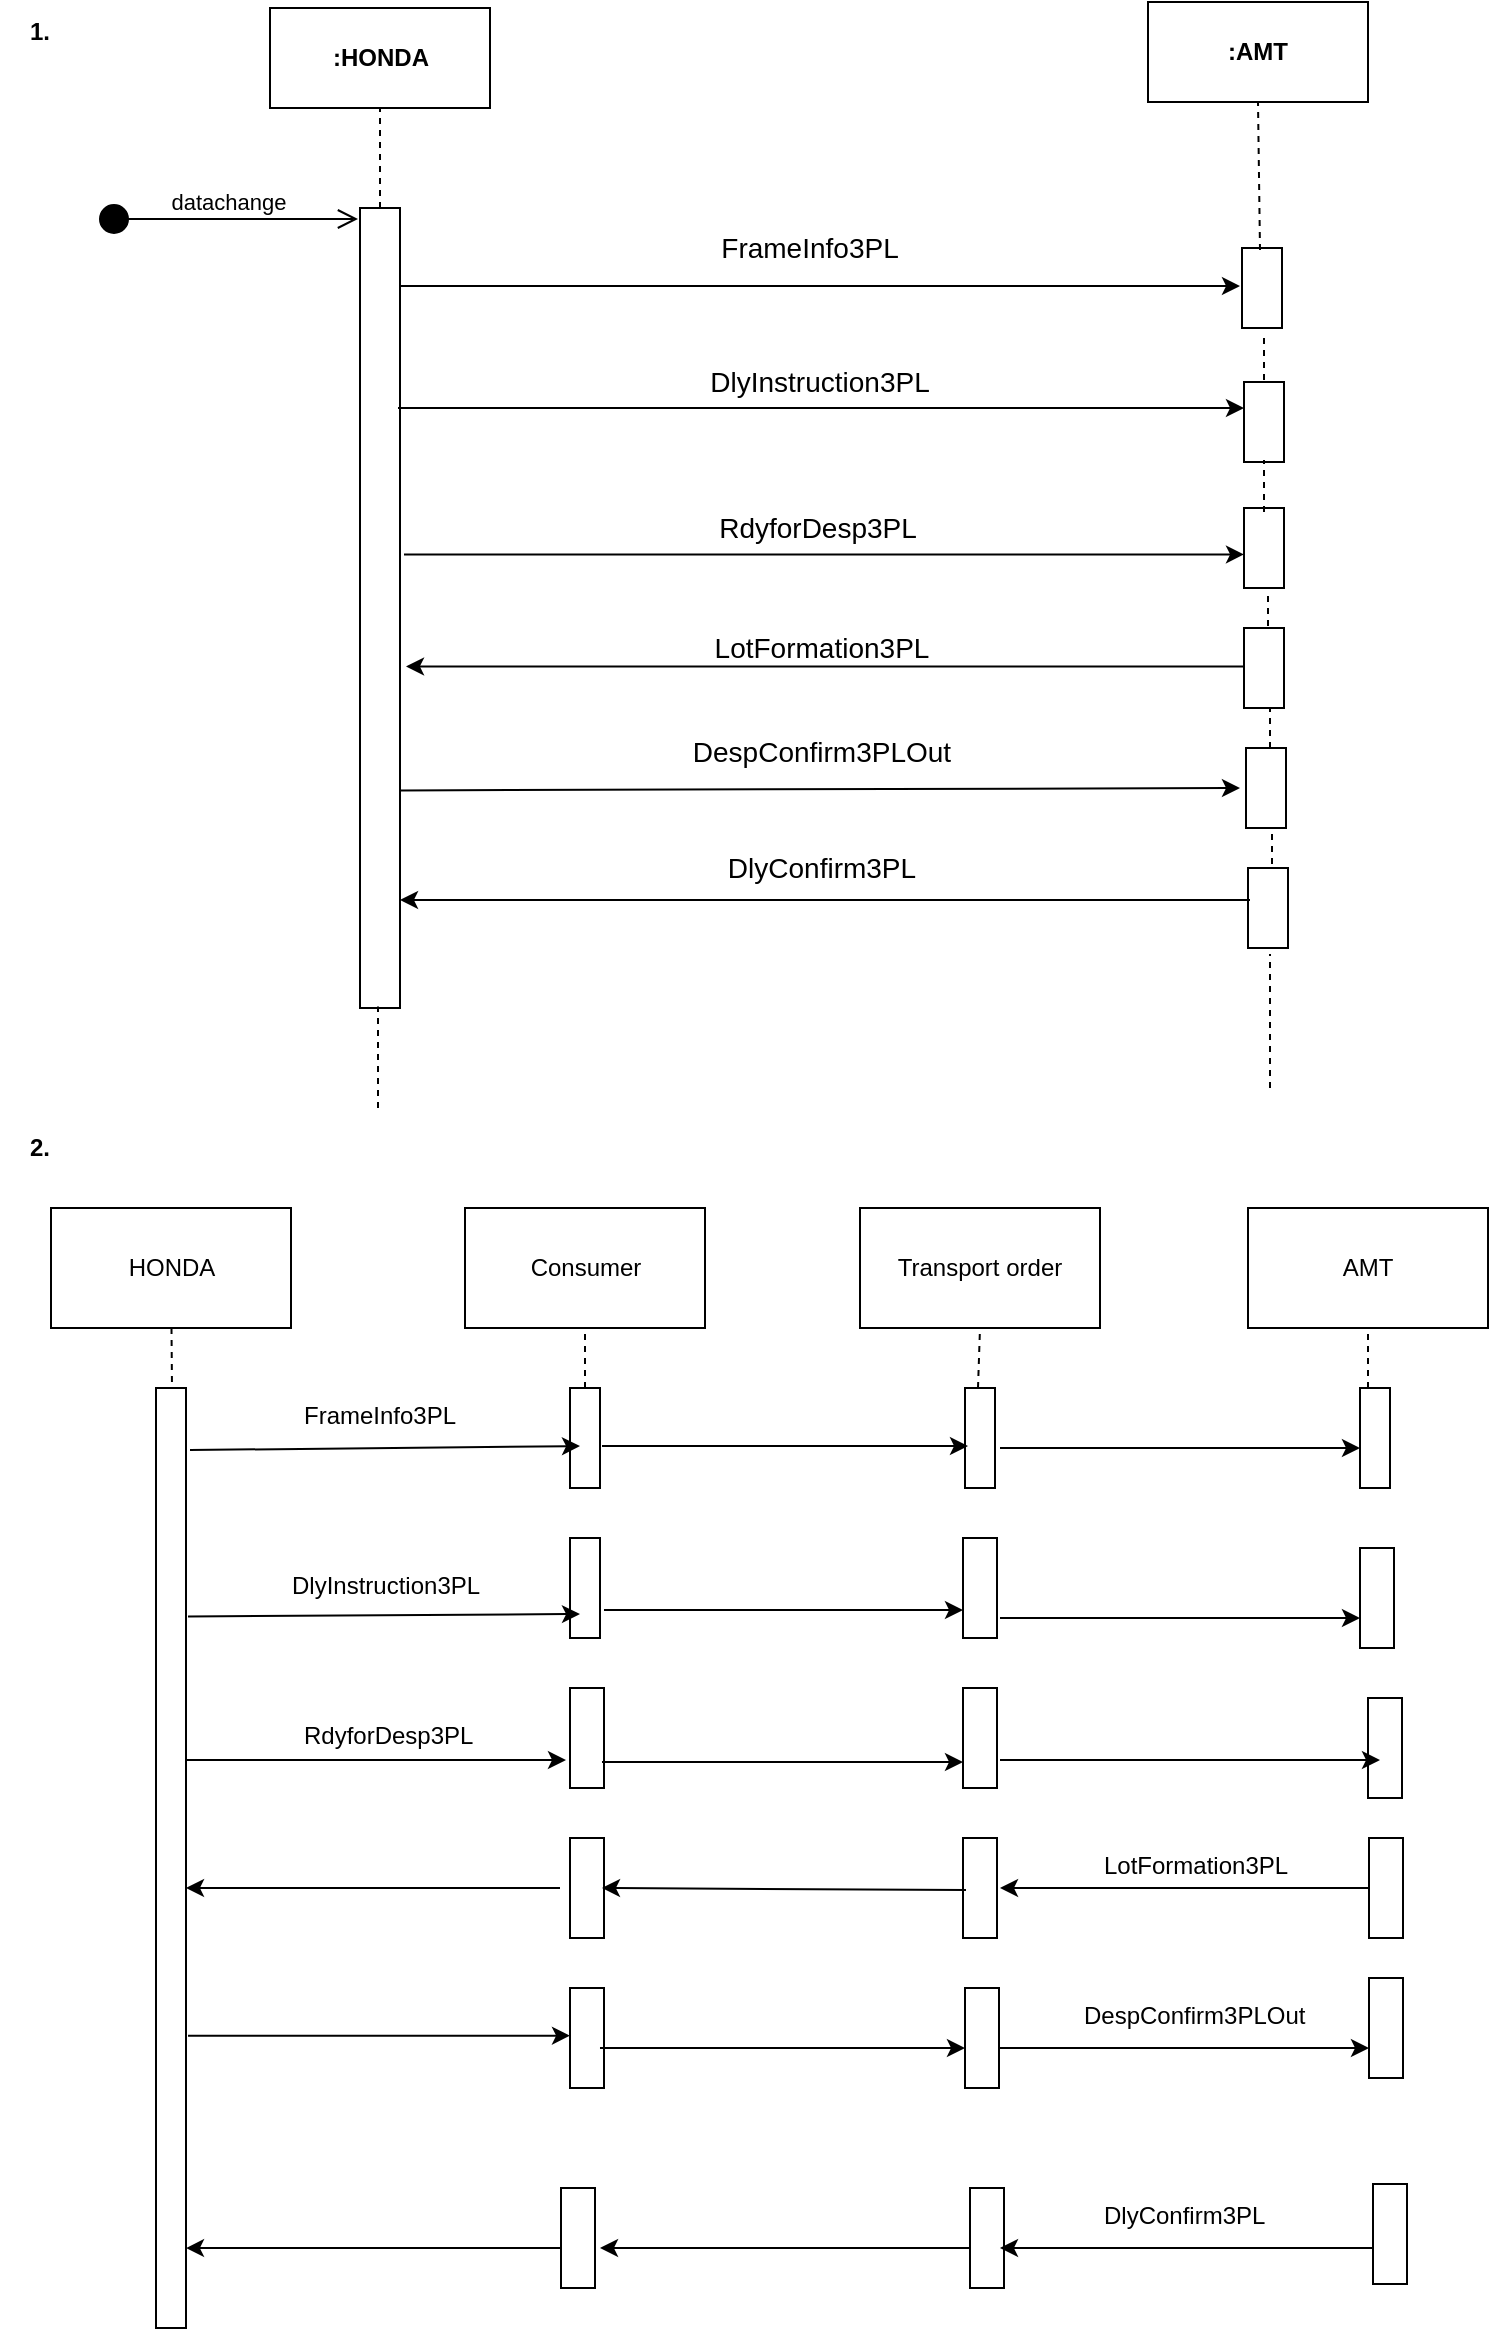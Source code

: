 <mxfile version="10.9.5" type="github"><diagram id="QFj1b3Ph4AJKoAcfD_9Q" name="Page-1"><mxGraphModel dx="1422" dy="747" grid="1" gridSize="10" guides="1" tooltips="1" connect="1" arrows="1" fold="1" page="1" pageScale="1" pageWidth="827" pageHeight="1169" math="0" shadow="0"><root><mxCell id="0"/><mxCell id="1" parent="0"/><mxCell id="wu7qkE6E8073Zbg6vZGq-1" value="datachange" style="html=1;verticalAlign=bottom;startArrow=circle;startFill=1;endArrow=open;startSize=6;endSize=8;" parent="1" edge="1"><mxGeometry width="80" relative="1" as="geometry"><mxPoint x="59" y="165.5" as="sourcePoint"/><mxPoint x="189" y="165.5" as="targetPoint"/></mxGeometry></mxCell><mxCell id="wu7qkE6E8073Zbg6vZGq-3" value="" style="html=1;points=[];perimeter=orthogonalPerimeter;" parent="1" vertex="1"><mxGeometry x="190" y="160" width="20" height="400" as="geometry"/></mxCell><mxCell id="wu7qkE6E8073Zbg6vZGq-4" value="&lt;b&gt;:HONDA&lt;/b&gt;" style="html=1;" parent="1" vertex="1"><mxGeometry x="145" y="60" width="110" height="50" as="geometry"/></mxCell><mxCell id="wu7qkE6E8073Zbg6vZGq-5" value="" style="endArrow=none;dashed=1;html=1;entryX=0.5;entryY=1;entryDx=0;entryDy=0;" parent="1" source="wu7qkE6E8073Zbg6vZGq-3" target="wu7qkE6E8073Zbg6vZGq-4" edge="1"><mxGeometry width="50" height="50" relative="1" as="geometry"><mxPoint x="250" y="200" as="sourcePoint"/><mxPoint x="300" y="150" as="targetPoint"/></mxGeometry></mxCell><mxCell id="wu7qkE6E8073Zbg6vZGq-6" value="&lt;b&gt;:AMT&lt;/b&gt;" style="rounded=0;whiteSpace=wrap;html=1;" parent="1" vertex="1"><mxGeometry x="584" y="57" width="110" height="50" as="geometry"/></mxCell><mxCell id="wu7qkE6E8073Zbg6vZGq-7" value="" style="html=1;points=[];perimeter=orthogonalPerimeter;" parent="1" vertex="1"><mxGeometry x="631" y="180" width="20" height="40" as="geometry"/></mxCell><mxCell id="wu7qkE6E8073Zbg6vZGq-8" value="" style="html=1;points=[];perimeter=orthogonalPerimeter;" parent="1" vertex="1"><mxGeometry x="632" y="310" width="20" height="40" as="geometry"/></mxCell><mxCell id="wu7qkE6E8073Zbg6vZGq-9" value="" style="html=1;points=[];perimeter=orthogonalPerimeter;" parent="1" vertex="1"><mxGeometry x="634" y="490" width="20" height="40" as="geometry"/></mxCell><mxCell id="wu7qkE6E8073Zbg6vZGq-10" value="" style="html=1;points=[];perimeter=orthogonalPerimeter;" parent="1" vertex="1"><mxGeometry x="633" y="430" width="20" height="40" as="geometry"/></mxCell><mxCell id="wu7qkE6E8073Zbg6vZGq-11" value="" style="html=1;points=[];perimeter=orthogonalPerimeter;" parent="1" vertex="1"><mxGeometry x="632" y="370" width="20" height="40" as="geometry"/></mxCell><mxCell id="wu7qkE6E8073Zbg6vZGq-12" value="" style="html=1;points=[];perimeter=orthogonalPerimeter;" parent="1" vertex="1"><mxGeometry x="632" y="247" width="20" height="40" as="geometry"/></mxCell><mxCell id="wu7qkE6E8073Zbg6vZGq-15" value="" style="endArrow=classic;html=1;exitX=1;exitY=0.095;exitDx=0;exitDy=0;exitPerimeter=0;" parent="1" edge="1"><mxGeometry width="50" height="50" relative="1" as="geometry"><mxPoint x="210" y="199" as="sourcePoint"/><mxPoint x="630" y="199" as="targetPoint"/></mxGeometry></mxCell><mxCell id="wu7qkE6E8073Zbg6vZGq-16" value="" style="endArrow=classic;html=1;exitX=0.95;exitY=0.25;exitDx=0;exitDy=0;exitPerimeter=0;" parent="1" source="wu7qkE6E8073Zbg6vZGq-3" target="wu7qkE6E8073Zbg6vZGq-12" edge="1"><mxGeometry width="50" height="50" relative="1" as="geometry"><mxPoint x="360" y="310" as="sourcePoint"/><mxPoint x="410" y="260" as="targetPoint"/></mxGeometry></mxCell><mxCell id="wu7qkE6E8073Zbg6vZGq-17" value="" style="endArrow=classic;html=1;exitX=1.1;exitY=0.433;exitDx=0;exitDy=0;exitPerimeter=0;" parent="1" source="wu7qkE6E8073Zbg6vZGq-3" target="wu7qkE6E8073Zbg6vZGq-8" edge="1"><mxGeometry width="50" height="50" relative="1" as="geometry"><mxPoint x="450" y="360" as="sourcePoint"/><mxPoint x="500" y="310" as="targetPoint"/></mxGeometry></mxCell><mxCell id="wu7qkE6E8073Zbg6vZGq-20" value="" style="endArrow=none;dashed=1;html=1;entryX=0.5;entryY=1;entryDx=0;entryDy=0;exitX=0.45;exitY=0.025;exitDx=0;exitDy=0;exitPerimeter=0;" parent="1" source="wu7qkE6E8073Zbg6vZGq-7" target="wu7qkE6E8073Zbg6vZGq-6" edge="1"><mxGeometry width="50" height="50" relative="1" as="geometry"><mxPoint x="690" y="190" as="sourcePoint"/><mxPoint x="740" y="140" as="targetPoint"/></mxGeometry></mxCell><mxCell id="wu7qkE6E8073Zbg6vZGq-21" value="" style="endArrow=none;dashed=1;html=1;" parent="1" edge="1"><mxGeometry width="50" height="50" relative="1" as="geometry"><mxPoint x="642" y="246" as="sourcePoint"/><mxPoint x="642" y="223" as="targetPoint"/></mxGeometry></mxCell><mxCell id="wu7qkE6E8073Zbg6vZGq-22" value="" style="endArrow=none;dashed=1;html=1;exitX=0.5;exitY=0.05;exitDx=0;exitDy=0;exitPerimeter=0;" parent="1" source="wu7qkE6E8073Zbg6vZGq-8" edge="1"><mxGeometry width="50" height="50" relative="1" as="geometry"><mxPoint x="672" y="340" as="sourcePoint"/><mxPoint x="642" y="286" as="targetPoint"/></mxGeometry></mxCell><mxCell id="wu7qkE6E8073Zbg6vZGq-23" value="" style="endArrow=none;dashed=1;html=1;entryX=0.6;entryY=1.075;entryDx=0;entryDy=0;entryPerimeter=0;" parent="1" edge="1"><mxGeometry width="50" height="50" relative="1" as="geometry"><mxPoint x="644" y="369" as="sourcePoint"/><mxPoint x="644" y="351" as="targetPoint"/></mxGeometry></mxCell><mxCell id="wu7qkE6E8073Zbg6vZGq-24" value="" style="endArrow=none;dashed=1;html=1;entryX=0.65;entryY=1;entryDx=0;entryDy=0;entryPerimeter=0;" parent="1" source="wu7qkE6E8073Zbg6vZGq-10" target="wu7qkE6E8073Zbg6vZGq-11" edge="1"><mxGeometry width="50" height="50" relative="1" as="geometry"><mxPoint x="710" y="460" as="sourcePoint"/><mxPoint x="760" y="410" as="targetPoint"/></mxGeometry></mxCell><mxCell id="wu7qkE6E8073Zbg6vZGq-25" value="" style="endArrow=none;dashed=1;html=1;entryX=0.45;entryY=0.998;entryDx=0;entryDy=0;entryPerimeter=0;" parent="1" target="wu7qkE6E8073Zbg6vZGq-3" edge="1"><mxGeometry width="50" height="50" relative="1" as="geometry"><mxPoint x="199" y="610" as="sourcePoint"/><mxPoint x="320" y="600" as="targetPoint"/></mxGeometry></mxCell><mxCell id="wu7qkE6E8073Zbg6vZGq-26" value="" style="endArrow=none;dashed=1;html=1;entryX=0.6;entryY=1.025;entryDx=0;entryDy=0;entryPerimeter=0;" parent="1" edge="1"><mxGeometry width="50" height="50" relative="1" as="geometry"><mxPoint x="646" y="488" as="sourcePoint"/><mxPoint x="646" y="471" as="targetPoint"/></mxGeometry></mxCell><mxCell id="wu7qkE6E8073Zbg6vZGq-27" value="" style="endArrow=none;dashed=1;html=1;entryX=0.55;entryY=1.075;entryDx=0;entryDy=0;entryPerimeter=0;" parent="1" target="wu7qkE6E8073Zbg6vZGq-9" edge="1"><mxGeometry width="50" height="50" relative="1" as="geometry"><mxPoint x="645" y="600" as="sourcePoint"/><mxPoint x="590" y="570" as="targetPoint"/></mxGeometry></mxCell><mxCell id="wu7qkE6E8073Zbg6vZGq-28" value="" style="endArrow=classic;html=1;entryX=1.15;entryY=0.573;entryDx=0;entryDy=0;entryPerimeter=0;" parent="1" source="wu7qkE6E8073Zbg6vZGq-11" target="wu7qkE6E8073Zbg6vZGq-3" edge="1"><mxGeometry width="50" height="50" relative="1" as="geometry"><mxPoint x="500" y="440" as="sourcePoint"/><mxPoint x="550" y="390" as="targetPoint"/></mxGeometry></mxCell><mxCell id="wu7qkE6E8073Zbg6vZGq-29" value="" style="endArrow=classic;html=1;entryX=-0.15;entryY=0.5;entryDx=0;entryDy=0;entryPerimeter=0;exitX=1;exitY=0.728;exitDx=0;exitDy=0;exitPerimeter=0;" parent="1" source="wu7qkE6E8073Zbg6vZGq-3" target="wu7qkE6E8073Zbg6vZGq-10" edge="1"><mxGeometry width="50" height="50" relative="1" as="geometry"><mxPoint x="320" y="490" as="sourcePoint"/><mxPoint x="370" y="440" as="targetPoint"/></mxGeometry></mxCell><mxCell id="wu7qkE6E8073Zbg6vZGq-30" value="" style="endArrow=classic;html=1;exitX=0.05;exitY=0.4;exitDx=0;exitDy=0;exitPerimeter=0;" parent="1" source="wu7qkE6E8073Zbg6vZGq-9" target="wu7qkE6E8073Zbg6vZGq-3" edge="1"><mxGeometry width="50" height="50" relative="1" as="geometry"><mxPoint x="630" y="506" as="sourcePoint"/><mxPoint x="460" y="500" as="targetPoint"/></mxGeometry></mxCell><mxCell id="wu7qkE6E8073Zbg6vZGq-31" value="&lt;font style=&quot;font-size: 14px&quot;&gt;FrameInfo3PL&lt;/font&gt;" style="text;html=1;strokeColor=none;fillColor=none;align=center;verticalAlign=middle;whiteSpace=wrap;rounded=0;" parent="1" vertex="1"><mxGeometry x="340" y="170" width="150" height="20" as="geometry"/></mxCell><mxCell id="wu7qkE6E8073Zbg6vZGq-34" value="&lt;font style=&quot;font-size: 14px&quot;&gt;DlyInstruction3PL&lt;/font&gt;" style="text;html=1;strokeColor=none;fillColor=none;align=center;verticalAlign=middle;whiteSpace=wrap;rounded=0;" parent="1" vertex="1"><mxGeometry x="345" y="237" width="150" height="20" as="geometry"/></mxCell><mxCell id="wu7qkE6E8073Zbg6vZGq-35" value="&lt;font style=&quot;font-size: 14px&quot;&gt;RdyforDesp3PL&lt;/font&gt;" style="text;html=1;strokeColor=none;fillColor=none;align=center;verticalAlign=middle;whiteSpace=wrap;rounded=0;" parent="1" vertex="1"><mxGeometry x="344" y="310" width="150" height="20" as="geometry"/></mxCell><mxCell id="wu7qkE6E8073Zbg6vZGq-38" value="&lt;font style=&quot;font-size: 14px&quot;&gt;LotFormation3PL&lt;/font&gt;" style="text;html=1;strokeColor=none;fillColor=none;align=center;verticalAlign=middle;whiteSpace=wrap;rounded=0;" parent="1" vertex="1"><mxGeometry x="346" y="370" width="150" height="20" as="geometry"/></mxCell><mxCell id="wu7qkE6E8073Zbg6vZGq-39" value="&lt;font style=&quot;font-size: 14px&quot;&gt;DespConfirm3PLOut&lt;/font&gt;" style="text;html=1;strokeColor=none;fillColor=none;align=center;verticalAlign=middle;whiteSpace=wrap;rounded=0;" parent="1" vertex="1"><mxGeometry x="346" y="422" width="150" height="20" as="geometry"/></mxCell><mxCell id="wu7qkE6E8073Zbg6vZGq-40" value="&lt;font style=&quot;font-size: 14px&quot;&gt;DlyConfirm3PL&lt;/font&gt;" style="text;html=1;strokeColor=none;fillColor=none;align=center;verticalAlign=middle;whiteSpace=wrap;rounded=0;" parent="1" vertex="1"><mxGeometry x="346" y="480" width="150" height="20" as="geometry"/></mxCell><mxCell id="wu7qkE6E8073Zbg6vZGq-41" value="HONDA" style="rounded=0;whiteSpace=wrap;html=1;" parent="1" vertex="1"><mxGeometry x="35.5" y="660" width="120" height="60" as="geometry"/></mxCell><mxCell id="wu7qkE6E8073Zbg6vZGq-42" value="Consumer" style="rounded=0;whiteSpace=wrap;html=1;" parent="1" vertex="1"><mxGeometry x="242.5" y="660" width="120" height="60" as="geometry"/></mxCell><mxCell id="wu7qkE6E8073Zbg6vZGq-43" value="Transport order" style="rounded=0;whiteSpace=wrap;html=1;" parent="1" vertex="1"><mxGeometry x="440" y="660" width="120" height="60" as="geometry"/></mxCell><mxCell id="wu7qkE6E8073Zbg6vZGq-44" value="AMT" style="rounded=0;whiteSpace=wrap;html=1;" parent="1" vertex="1"><mxGeometry x="634" y="660" width="120" height="60" as="geometry"/></mxCell><mxCell id="wu7qkE6E8073Zbg6vZGq-45" value="&lt;b&gt;2.&lt;/b&gt;" style="text;html=1;strokeColor=none;fillColor=none;align=center;verticalAlign=middle;whiteSpace=wrap;rounded=0;" parent="1" vertex="1"><mxGeometry x="10" y="620" width="40" height="20" as="geometry"/></mxCell><mxCell id="wu7qkE6E8073Zbg6vZGq-46" value="&lt;b&gt;1.&lt;/b&gt;" style="text;html=1;strokeColor=none;fillColor=none;align=center;verticalAlign=middle;whiteSpace=wrap;rounded=0;" parent="1" vertex="1"><mxGeometry x="10" y="62" width="40" height="20" as="geometry"/></mxCell><mxCell id="KpSiDFXF2KOXU8hQdIHE-1" value="" style="html=1;points=[];perimeter=orthogonalPerimeter;" vertex="1" parent="1"><mxGeometry x="88" y="750" width="15" height="470" as="geometry"/></mxCell><mxCell id="KpSiDFXF2KOXU8hQdIHE-2" value="" style="html=1;points=[];perimeter=orthogonalPerimeter;" vertex="1" parent="1"><mxGeometry x="295" y="750" width="15" height="50" as="geometry"/></mxCell><mxCell id="KpSiDFXF2KOXU8hQdIHE-5" value="" style="endArrow=classic;html=1;exitX=1.133;exitY=0.066;exitDx=0;exitDy=0;exitPerimeter=0;entryX=0.333;entryY=0.58;entryDx=0;entryDy=0;entryPerimeter=0;" edge="1" parent="1" source="KpSiDFXF2KOXU8hQdIHE-1" target="KpSiDFXF2KOXU8hQdIHE-2"><mxGeometry width="50" height="50" relative="1" as="geometry"><mxPoint x="180" y="800" as="sourcePoint"/><mxPoint x="230" y="750" as="targetPoint"/></mxGeometry></mxCell><mxCell id="KpSiDFXF2KOXU8hQdIHE-6" value="" style="html=1;points=[];perimeter=orthogonalPerimeter;" vertex="1" parent="1"><mxGeometry x="492.5" y="750" width="15" height="50" as="geometry"/></mxCell><mxCell id="KpSiDFXF2KOXU8hQdIHE-7" value="" style="endArrow=classic;html=1;" edge="1" parent="1"><mxGeometry width="50" height="50" relative="1" as="geometry"><mxPoint x="311" y="779" as="sourcePoint"/><mxPoint x="494" y="779" as="targetPoint"/></mxGeometry></mxCell><mxCell id="KpSiDFXF2KOXU8hQdIHE-8" value="" style="html=1;points=[];perimeter=orthogonalPerimeter;" vertex="1" parent="1"><mxGeometry x="295" y="825" width="15" height="50" as="geometry"/></mxCell><mxCell id="KpSiDFXF2KOXU8hQdIHE-9" value="" style="html=1;points=[];perimeter=orthogonalPerimeter;" vertex="1" parent="1"><mxGeometry x="295" y="900" width="17" height="50" as="geometry"/></mxCell><mxCell id="KpSiDFXF2KOXU8hQdIHE-10" value="" style="html=1;points=[];perimeter=orthogonalPerimeter;" vertex="1" parent="1"><mxGeometry x="694" y="905" width="17" height="50" as="geometry"/></mxCell><mxCell id="KpSiDFXF2KOXU8hQdIHE-11" value="" style="html=1;points=[];perimeter=orthogonalPerimeter;" vertex="1" parent="1"><mxGeometry x="690" y="750" width="15" height="50" as="geometry"/></mxCell><mxCell id="KpSiDFXF2KOXU8hQdIHE-12" value="" style="endArrow=classic;html=1;" edge="1" parent="1" target="KpSiDFXF2KOXU8hQdIHE-11"><mxGeometry width="50" height="50" relative="1" as="geometry"><mxPoint x="510" y="780" as="sourcePoint"/><mxPoint x="610" y="750" as="targetPoint"/></mxGeometry></mxCell><mxCell id="KpSiDFXF2KOXU8hQdIHE-14" value="" style="endArrow=classic;html=1;exitX=1.067;exitY=0.243;exitDx=0;exitDy=0;exitPerimeter=0;entryX=0.333;entryY=0.76;entryDx=0;entryDy=0;entryPerimeter=0;" edge="1" parent="1" source="KpSiDFXF2KOXU8hQdIHE-1" target="KpSiDFXF2KOXU8hQdIHE-8"><mxGeometry width="50" height="50" relative="1" as="geometry"><mxPoint x="180" y="890" as="sourcePoint"/><mxPoint x="230" y="840" as="targetPoint"/></mxGeometry></mxCell><mxCell id="KpSiDFXF2KOXU8hQdIHE-15" value="" style="endArrow=classic;html=1;entryX=-0.118;entryY=0.72;entryDx=0;entryDy=0;entryPerimeter=0;" edge="1" parent="1" source="KpSiDFXF2KOXU8hQdIHE-1" target="KpSiDFXF2KOXU8hQdIHE-9"><mxGeometry width="50" height="50" relative="1" as="geometry"><mxPoint x="140" y="970" as="sourcePoint"/><mxPoint x="190" y="920" as="targetPoint"/></mxGeometry></mxCell><mxCell id="KpSiDFXF2KOXU8hQdIHE-19" value="FrameInfo3PL" style="text;html=1;" vertex="1" parent="1"><mxGeometry x="160" y="750" width="100" height="30" as="geometry"/></mxCell><mxCell id="KpSiDFXF2KOXU8hQdIHE-24" value="DlyInstruction3PL" style="text;html=1;" vertex="1" parent="1"><mxGeometry x="154" y="835" width="120" height="30" as="geometry"/></mxCell><mxCell id="KpSiDFXF2KOXU8hQdIHE-29" value="RdyforDesp3PL" style="text;html=1;" vertex="1" parent="1"><mxGeometry x="160" y="910" width="110" height="30" as="geometry"/></mxCell><mxCell id="KpSiDFXF2KOXU8hQdIHE-30" value="" style="endArrow=none;dashed=1;html=1;" edge="1" parent="1" source="wu7qkE6E8073Zbg6vZGq-41"><mxGeometry width="50" height="50" relative="1" as="geometry"><mxPoint x="95.5" y="770" as="sourcePoint"/><mxPoint x="96" y="750" as="targetPoint"/></mxGeometry></mxCell><mxCell id="KpSiDFXF2KOXU8hQdIHE-31" value="" style="endArrow=none;dashed=1;html=1;entryX=0.5;entryY=1;entryDx=0;entryDy=0;" edge="1" parent="1" source="KpSiDFXF2KOXU8hQdIHE-2" target="wu7qkE6E8073Zbg6vZGq-42"><mxGeometry width="50" height="50" relative="1" as="geometry"><mxPoint x="280" y="770" as="sourcePoint"/><mxPoint x="330" y="720" as="targetPoint"/></mxGeometry></mxCell><mxCell id="KpSiDFXF2KOXU8hQdIHE-32" value="" style="endArrow=none;dashed=1;html=1;entryX=0.5;entryY=1;entryDx=0;entryDy=0;exitX=0.433;exitY=0;exitDx=0;exitDy=0;exitPerimeter=0;" edge="1" parent="1" source="KpSiDFXF2KOXU8hQdIHE-6" target="wu7qkE6E8073Zbg6vZGq-43"><mxGeometry width="50" height="50" relative="1" as="geometry"><mxPoint x="480" y="770" as="sourcePoint"/><mxPoint x="530" y="720" as="targetPoint"/></mxGeometry></mxCell><mxCell id="KpSiDFXF2KOXU8hQdIHE-34" value="" style="endArrow=none;dashed=1;html=1;entryX=0.5;entryY=1;entryDx=0;entryDy=0;" edge="1" parent="1" source="KpSiDFXF2KOXU8hQdIHE-11" target="wu7qkE6E8073Zbg6vZGq-44"><mxGeometry width="50" height="50" relative="1" as="geometry"><mxPoint x="740" y="780" as="sourcePoint"/><mxPoint x="790" y="730" as="targetPoint"/></mxGeometry></mxCell><mxCell id="KpSiDFXF2KOXU8hQdIHE-36" value="" style="html=1;points=[];perimeter=orthogonalPerimeter;" vertex="1" parent="1"><mxGeometry x="491.5" y="825" width="17" height="50" as="geometry"/></mxCell><mxCell id="KpSiDFXF2KOXU8hQdIHE-37" value="" style="html=1;points=[];perimeter=orthogonalPerimeter;" vertex="1" parent="1"><mxGeometry x="491.5" y="900" width="17" height="50" as="geometry"/></mxCell><mxCell id="KpSiDFXF2KOXU8hQdIHE-38" value="" style="html=1;points=[];perimeter=orthogonalPerimeter;" vertex="1" parent="1"><mxGeometry x="690" y="830" width="17" height="50" as="geometry"/></mxCell><mxCell id="KpSiDFXF2KOXU8hQdIHE-41" value="" style="endArrow=classic;html=1;exitX=1.088;exitY=0.8;exitDx=0;exitDy=0;exitPerimeter=0;" edge="1" parent="1" source="KpSiDFXF2KOXU8hQdIHE-36" target="KpSiDFXF2KOXU8hQdIHE-38"><mxGeometry width="50" height="50" relative="1" as="geometry"><mxPoint x="570" y="920" as="sourcePoint"/><mxPoint x="390.5" y="920" as="targetPoint"/></mxGeometry></mxCell><mxCell id="KpSiDFXF2KOXU8hQdIHE-43" value="" style="endArrow=classic;html=1;exitX=1.133;exitY=0.72;exitDx=0;exitDy=0;exitPerimeter=0;" edge="1" parent="1" source="KpSiDFXF2KOXU8hQdIHE-8" target="KpSiDFXF2KOXU8hQdIHE-36"><mxGeometry width="50" height="50" relative="1" as="geometry"><mxPoint x="370" y="910" as="sourcePoint"/><mxPoint x="420" y="860" as="targetPoint"/></mxGeometry></mxCell><mxCell id="KpSiDFXF2KOXU8hQdIHE-44" value="" style="endArrow=classic;html=1;exitX=0.941;exitY=0.74;exitDx=0;exitDy=0;exitPerimeter=0;" edge="1" parent="1" source="KpSiDFXF2KOXU8hQdIHE-9" target="KpSiDFXF2KOXU8hQdIHE-37"><mxGeometry width="50" height="50" relative="1" as="geometry"><mxPoint x="340" y="960" as="sourcePoint"/><mxPoint x="390" y="910" as="targetPoint"/></mxGeometry></mxCell><mxCell id="KpSiDFXF2KOXU8hQdIHE-45" value="" style="endArrow=classic;html=1;exitX=1.088;exitY=0.8;exitDx=0;exitDy=0;exitPerimeter=0;entryX=0.353;entryY=0.7;entryDx=0;entryDy=0;entryPerimeter=0;" edge="1" parent="1"><mxGeometry width="50" height="50" relative="1" as="geometry"><mxPoint x="510" y="936" as="sourcePoint"/><mxPoint x="700" y="936" as="targetPoint"/></mxGeometry></mxCell><mxCell id="KpSiDFXF2KOXU8hQdIHE-47" value="" style="html=1;points=[];perimeter=orthogonalPerimeter;" vertex="1" parent="1"><mxGeometry x="295" y="975" width="17" height="50" as="geometry"/></mxCell><mxCell id="KpSiDFXF2KOXU8hQdIHE-48" value="" style="html=1;points=[];perimeter=orthogonalPerimeter;" vertex="1" parent="1"><mxGeometry x="295" y="1050" width="17" height="50" as="geometry"/></mxCell><mxCell id="KpSiDFXF2KOXU8hQdIHE-49" value="" style="html=1;points=[];perimeter=orthogonalPerimeter;" vertex="1" parent="1"><mxGeometry x="290.5" y="1150" width="17" height="50" as="geometry"/></mxCell><mxCell id="KpSiDFXF2KOXU8hQdIHE-50" value="" style="endArrow=classic;html=1;exitX=0.324;exitY=0.5;exitDx=0;exitDy=0;exitPerimeter=0;" edge="1" parent="1" source="KpSiDFXF2KOXU8hQdIHE-52"><mxGeometry width="50" height="50" relative="1" as="geometry"><mxPoint x="560" y="1005" as="sourcePoint"/><mxPoint x="510" y="1000" as="targetPoint"/></mxGeometry></mxCell><mxCell id="KpSiDFXF2KOXU8hQdIHE-51" value="" style="html=1;points=[];perimeter=orthogonalPerimeter;" vertex="1" parent="1"><mxGeometry x="491.5" y="975" width="17" height="50" as="geometry"/></mxCell><mxCell id="KpSiDFXF2KOXU8hQdIHE-52" value="" style="html=1;points=[];perimeter=orthogonalPerimeter;" vertex="1" parent="1"><mxGeometry x="694.5" y="975" width="17" height="50" as="geometry"/></mxCell><mxCell id="KpSiDFXF2KOXU8hQdIHE-57" value="LotFormation3PL" style="text;html=1;" vertex="1" parent="1"><mxGeometry x="560" y="975" width="120" height="30" as="geometry"/></mxCell><mxCell id="KpSiDFXF2KOXU8hQdIHE-58" value="" style="endArrow=classic;html=1;exitX=0.088;exitY=0.5;exitDx=0;exitDy=0;exitPerimeter=0;entryX=0.941;entryY=0.48;entryDx=0;entryDy=0;entryPerimeter=0;" edge="1" parent="1"><mxGeometry width="50" height="50" relative="1" as="geometry"><mxPoint x="493" y="1001" as="sourcePoint"/><mxPoint x="311" y="1000" as="targetPoint"/></mxGeometry></mxCell><mxCell id="KpSiDFXF2KOXU8hQdIHE-59" value="" style="endArrow=classic;html=1;" edge="1" parent="1" target="KpSiDFXF2KOXU8hQdIHE-1"><mxGeometry width="50" height="50" relative="1" as="geometry"><mxPoint x="290" y="1000" as="sourcePoint"/><mxPoint x="250" y="1000" as="targetPoint"/></mxGeometry></mxCell><mxCell id="KpSiDFXF2KOXU8hQdIHE-60" value="" style="html=1;points=[];perimeter=orthogonalPerimeter;" vertex="1" parent="1"><mxGeometry x="492.5" y="1050" width="17" height="50" as="geometry"/></mxCell><mxCell id="KpSiDFXF2KOXU8hQdIHE-61" value="" style="html=1;points=[];perimeter=orthogonalPerimeter;" vertex="1" parent="1"><mxGeometry x="694.5" y="1045" width="17" height="50" as="geometry"/></mxCell><mxCell id="KpSiDFXF2KOXU8hQdIHE-62" value="" style="html=1;points=[];perimeter=orthogonalPerimeter;" vertex="1" parent="1"><mxGeometry x="495" y="1150" width="17" height="50" as="geometry"/></mxCell><mxCell id="KpSiDFXF2KOXU8hQdIHE-63" value="" style="html=1;points=[];perimeter=orthogonalPerimeter;" vertex="1" parent="1"><mxGeometry x="696.5" y="1148" width="17" height="50" as="geometry"/></mxCell><mxCell id="KpSiDFXF2KOXU8hQdIHE-64" value="" style="endArrow=classic;html=1;exitX=1.067;exitY=0.689;exitDx=0;exitDy=0;exitPerimeter=0;" edge="1" parent="1" source="KpSiDFXF2KOXU8hQdIHE-1" target="KpSiDFXF2KOXU8hQdIHE-48"><mxGeometry width="50" height="50" relative="1" as="geometry"><mxPoint x="130" y="1120" as="sourcePoint"/><mxPoint x="180" y="1070" as="targetPoint"/></mxGeometry></mxCell><mxCell id="KpSiDFXF2KOXU8hQdIHE-65" value="" style="endArrow=classic;html=1;exitX=0.882;exitY=0.6;exitDx=0;exitDy=0;exitPerimeter=0;" edge="1" parent="1" source="KpSiDFXF2KOXU8hQdIHE-48" target="KpSiDFXF2KOXU8hQdIHE-60"><mxGeometry width="50" height="50" relative="1" as="geometry"><mxPoint x="370" y="1110" as="sourcePoint"/><mxPoint x="420" y="1060" as="targetPoint"/></mxGeometry></mxCell><mxCell id="KpSiDFXF2KOXU8hQdIHE-66" value="" style="endArrow=classic;html=1;exitX=1.029;exitY=0.6;exitDx=0;exitDy=0;exitPerimeter=0;" edge="1" parent="1" source="KpSiDFXF2KOXU8hQdIHE-60" target="KpSiDFXF2KOXU8hQdIHE-61"><mxGeometry width="50" height="50" relative="1" as="geometry"><mxPoint x="540" y="1120" as="sourcePoint"/><mxPoint x="590" y="1070" as="targetPoint"/></mxGeometry></mxCell><mxCell id="KpSiDFXF2KOXU8hQdIHE-68" value="DespConfirm3PLOut" style="text;html=1;" vertex="1" parent="1"><mxGeometry x="550" y="1050" width="140" height="30" as="geometry"/></mxCell><mxCell id="KpSiDFXF2KOXU8hQdIHE-69" value="" style="endArrow=classic;html=1;entryX=0.882;entryY=0.6;entryDx=0;entryDy=0;entryPerimeter=0;" edge="1" parent="1" source="KpSiDFXF2KOXU8hQdIHE-63" target="KpSiDFXF2KOXU8hQdIHE-62"><mxGeometry width="50" height="50" relative="1" as="geometry"><mxPoint x="590" y="1210" as="sourcePoint"/><mxPoint x="640" y="1160" as="targetPoint"/></mxGeometry></mxCell><mxCell id="KpSiDFXF2KOXU8hQdIHE-70" value="" style="endArrow=classic;html=1;exitX=0;exitY=0.68;exitDx=0;exitDy=0;exitPerimeter=0;entryX=1.147;entryY=0.68;entryDx=0;entryDy=0;entryPerimeter=0;" edge="1" parent="1"><mxGeometry width="50" height="50" relative="1" as="geometry"><mxPoint x="495" y="1180" as="sourcePoint"/><mxPoint x="310" y="1180" as="targetPoint"/></mxGeometry></mxCell><mxCell id="KpSiDFXF2KOXU8hQdIHE-72" value="" style="endArrow=classic;html=1;entryX=1;entryY=0.915;entryDx=0;entryDy=0;entryPerimeter=0;" edge="1" parent="1" target="KpSiDFXF2KOXU8hQdIHE-1"><mxGeometry width="50" height="50" relative="1" as="geometry"><mxPoint x="290" y="1180" as="sourcePoint"/><mxPoint x="210" y="1150" as="targetPoint"/></mxGeometry></mxCell><mxCell id="KpSiDFXF2KOXU8hQdIHE-75" value="DlyConfirm3PL" style="text;html=1;" vertex="1" parent="1"><mxGeometry x="560" y="1150" width="110" height="30" as="geometry"/></mxCell></root></mxGraphModel></diagram></mxfile>